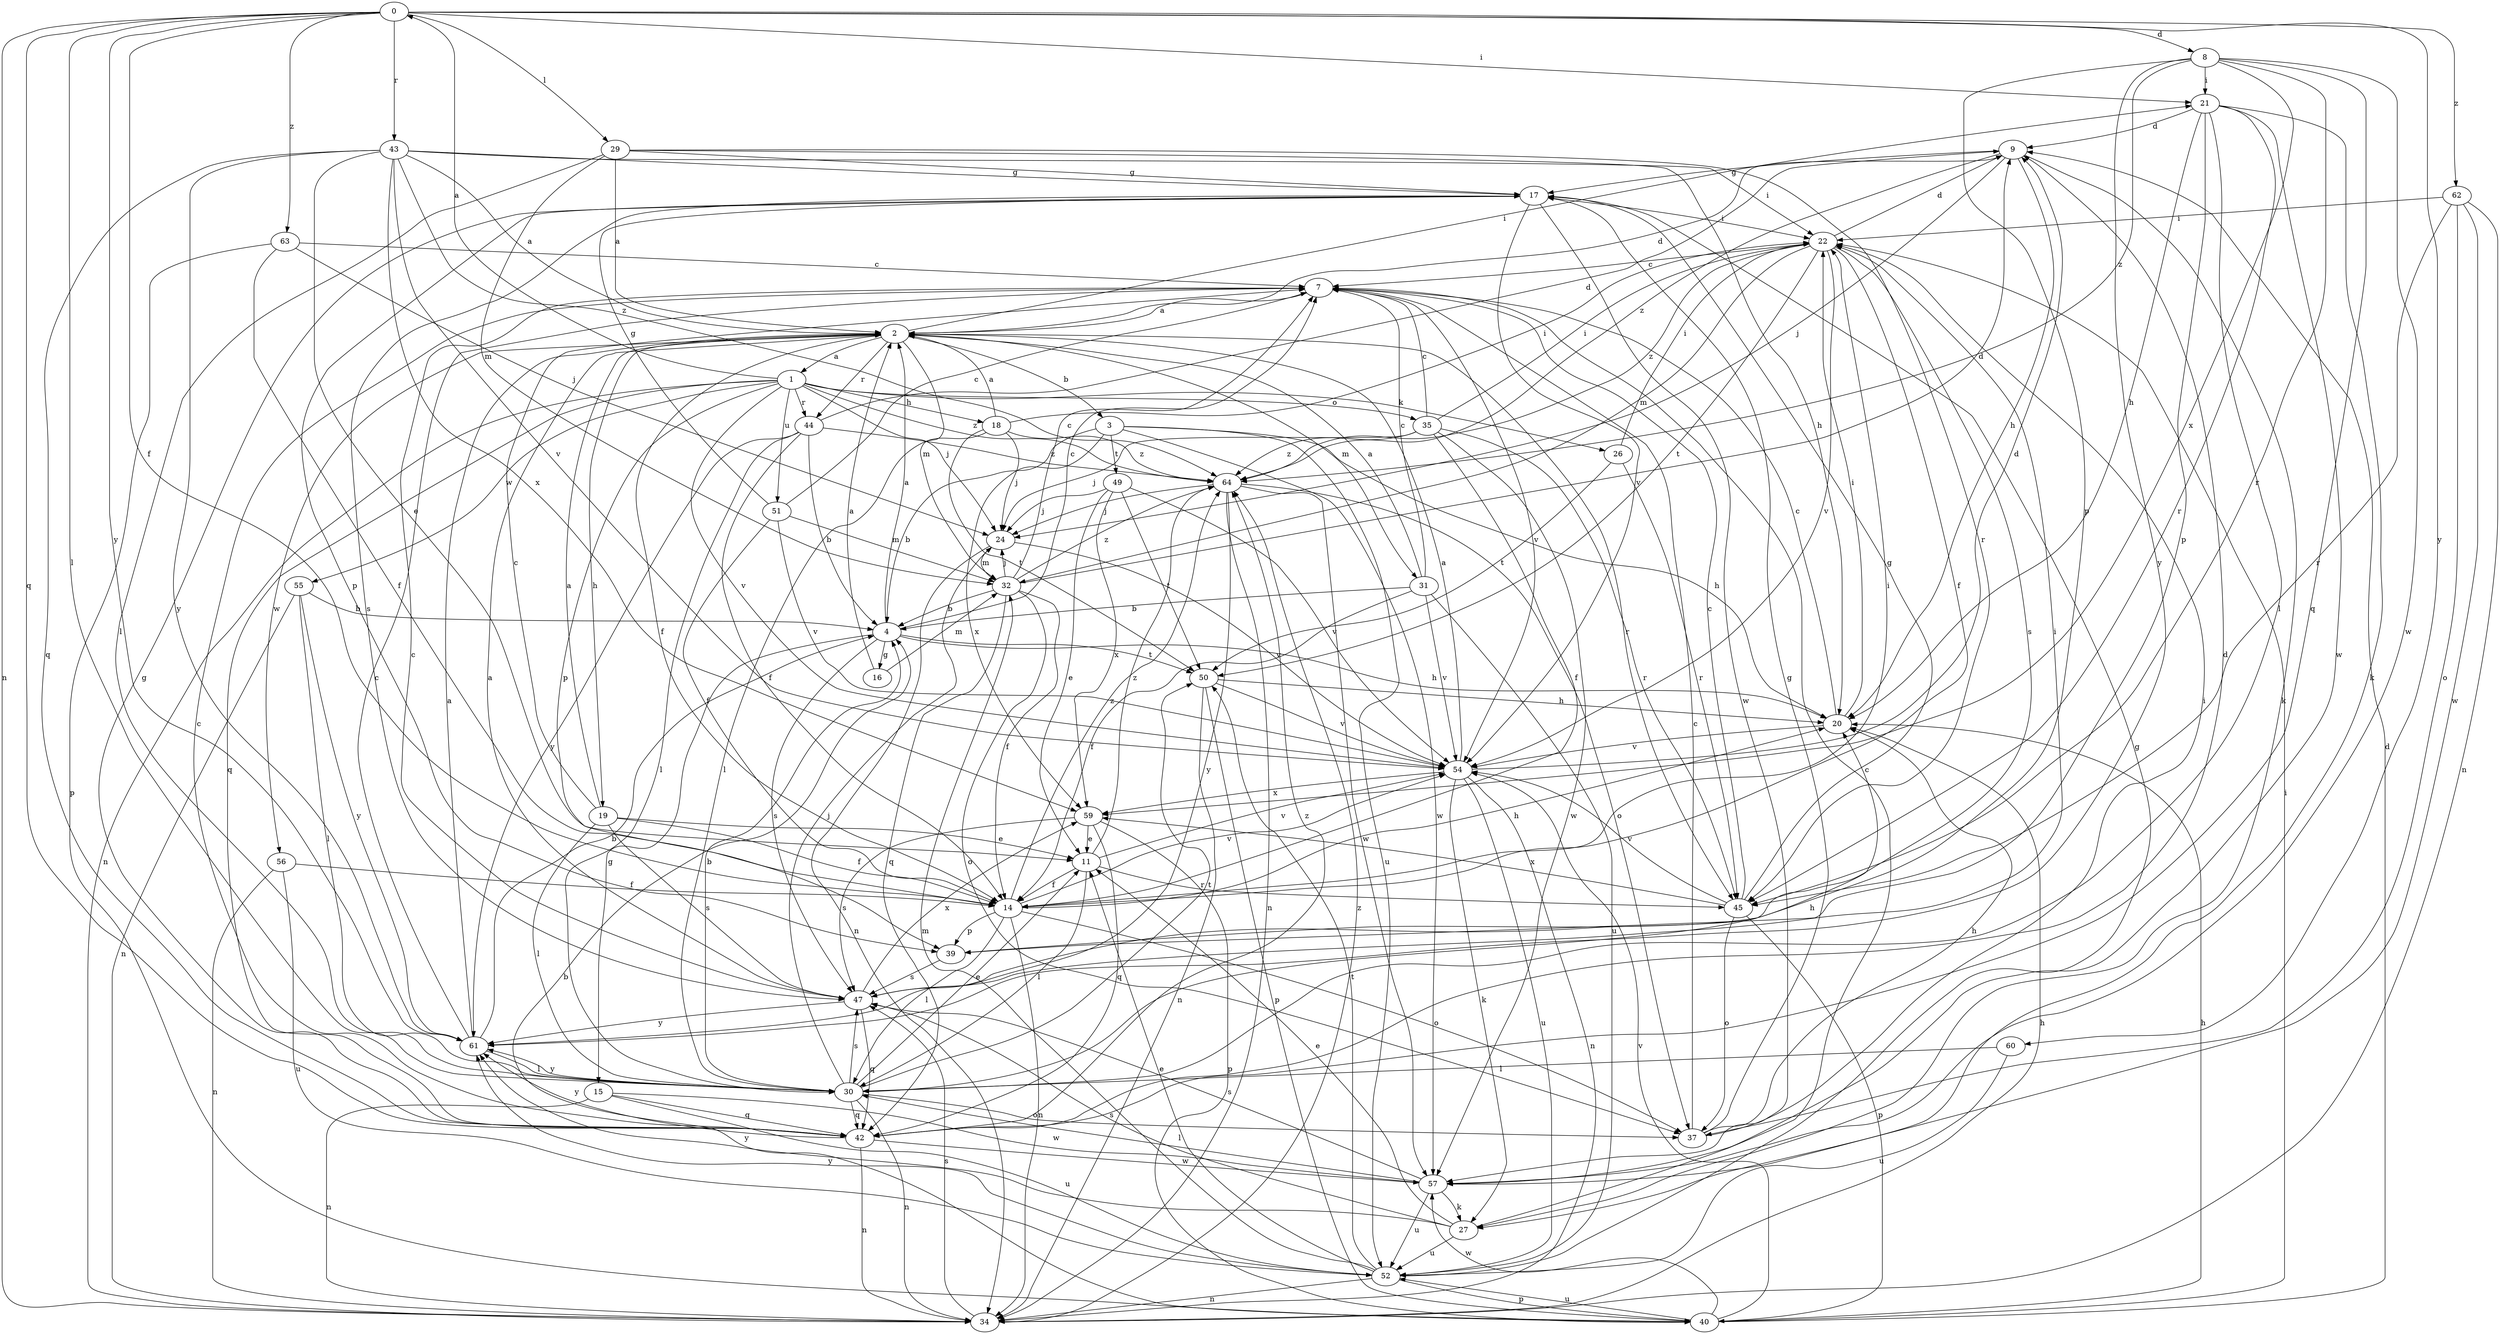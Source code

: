 strict digraph  {
0;
1;
2;
3;
4;
7;
8;
9;
11;
14;
15;
16;
17;
18;
19;
20;
21;
22;
24;
26;
27;
29;
30;
31;
32;
34;
35;
37;
39;
40;
42;
43;
44;
45;
47;
49;
50;
51;
52;
54;
55;
56;
57;
59;
60;
61;
62;
63;
64;
0 -> 8  [label=d];
0 -> 14  [label=f];
0 -> 21  [label=i];
0 -> 29  [label=l];
0 -> 30  [label=l];
0 -> 34  [label=n];
0 -> 42  [label=q];
0 -> 43  [label=r];
0 -> 60  [label=y];
0 -> 61  [label=y];
0 -> 62  [label=z];
0 -> 63  [label=z];
1 -> 0  [label=a];
1 -> 18  [label=h];
1 -> 24  [label=j];
1 -> 26  [label=k];
1 -> 34  [label=n];
1 -> 35  [label=o];
1 -> 39  [label=p];
1 -> 42  [label=q];
1 -> 44  [label=r];
1 -> 51  [label=u];
1 -> 54  [label=v];
1 -> 55  [label=w];
1 -> 64  [label=z];
2 -> 1  [label=a];
2 -> 3  [label=b];
2 -> 9  [label=d];
2 -> 14  [label=f];
2 -> 19  [label=h];
2 -> 21  [label=i];
2 -> 31  [label=m];
2 -> 32  [label=m];
2 -> 44  [label=r];
2 -> 45  [label=r];
2 -> 56  [label=w];
3 -> 4  [label=b];
3 -> 20  [label=h];
3 -> 49  [label=t];
3 -> 52  [label=u];
3 -> 57  [label=w];
3 -> 59  [label=x];
4 -> 2  [label=a];
4 -> 7  [label=c];
4 -> 15  [label=g];
4 -> 16  [label=g];
4 -> 20  [label=h];
4 -> 47  [label=s];
4 -> 50  [label=t];
7 -> 2  [label=a];
7 -> 54  [label=v];
8 -> 21  [label=i];
8 -> 39  [label=p];
8 -> 42  [label=q];
8 -> 45  [label=r];
8 -> 57  [label=w];
8 -> 59  [label=x];
8 -> 61  [label=y];
8 -> 64  [label=z];
9 -> 17  [label=g];
9 -> 20  [label=h];
9 -> 24  [label=j];
9 -> 27  [label=k];
9 -> 64  [label=z];
11 -> 14  [label=f];
11 -> 30  [label=l];
11 -> 45  [label=r];
11 -> 54  [label=v];
11 -> 64  [label=z];
14 -> 20  [label=h];
14 -> 22  [label=i];
14 -> 30  [label=l];
14 -> 34  [label=n];
14 -> 37  [label=o];
14 -> 39  [label=p];
14 -> 54  [label=v];
14 -> 64  [label=z];
15 -> 34  [label=n];
15 -> 42  [label=q];
15 -> 52  [label=u];
15 -> 57  [label=w];
16 -> 2  [label=a];
16 -> 32  [label=m];
17 -> 22  [label=i];
17 -> 39  [label=p];
17 -> 47  [label=s];
17 -> 54  [label=v];
17 -> 57  [label=w];
18 -> 2  [label=a];
18 -> 22  [label=i];
18 -> 24  [label=j];
18 -> 30  [label=l];
18 -> 50  [label=t];
18 -> 64  [label=z];
19 -> 2  [label=a];
19 -> 7  [label=c];
19 -> 11  [label=e];
19 -> 14  [label=f];
19 -> 30  [label=l];
19 -> 47  [label=s];
20 -> 7  [label=c];
20 -> 22  [label=i];
20 -> 54  [label=v];
21 -> 9  [label=d];
21 -> 20  [label=h];
21 -> 27  [label=k];
21 -> 30  [label=l];
21 -> 39  [label=p];
21 -> 45  [label=r];
21 -> 57  [label=w];
22 -> 7  [label=c];
22 -> 9  [label=d];
22 -> 14  [label=f];
22 -> 32  [label=m];
22 -> 47  [label=s];
22 -> 50  [label=t];
22 -> 54  [label=v];
22 -> 64  [label=z];
24 -> 32  [label=m];
24 -> 34  [label=n];
24 -> 54  [label=v];
26 -> 22  [label=i];
26 -> 45  [label=r];
26 -> 50  [label=t];
27 -> 7  [label=c];
27 -> 11  [label=e];
27 -> 47  [label=s];
27 -> 52  [label=u];
27 -> 61  [label=y];
29 -> 2  [label=a];
29 -> 17  [label=g];
29 -> 20  [label=h];
29 -> 30  [label=l];
29 -> 32  [label=m];
29 -> 45  [label=r];
30 -> 4  [label=b];
30 -> 11  [label=e];
30 -> 20  [label=h];
30 -> 24  [label=j];
30 -> 34  [label=n];
30 -> 37  [label=o];
30 -> 42  [label=q];
30 -> 47  [label=s];
30 -> 50  [label=t];
30 -> 61  [label=y];
31 -> 2  [label=a];
31 -> 4  [label=b];
31 -> 7  [label=c];
31 -> 14  [label=f];
31 -> 52  [label=u];
31 -> 54  [label=v];
32 -> 4  [label=b];
32 -> 7  [label=c];
32 -> 9  [label=d];
32 -> 14  [label=f];
32 -> 24  [label=j];
32 -> 37  [label=o];
32 -> 42  [label=q];
32 -> 64  [label=z];
34 -> 20  [label=h];
34 -> 47  [label=s];
34 -> 64  [label=z];
35 -> 7  [label=c];
35 -> 14  [label=f];
35 -> 22  [label=i];
35 -> 24  [label=j];
35 -> 45  [label=r];
35 -> 57  [label=w];
35 -> 64  [label=z];
37 -> 7  [label=c];
37 -> 17  [label=g];
37 -> 20  [label=h];
37 -> 22  [label=i];
39 -> 47  [label=s];
40 -> 4  [label=b];
40 -> 9  [label=d];
40 -> 20  [label=h];
40 -> 22  [label=i];
40 -> 52  [label=u];
40 -> 54  [label=v];
40 -> 57  [label=w];
42 -> 7  [label=c];
42 -> 9  [label=d];
42 -> 17  [label=g];
42 -> 34  [label=n];
42 -> 57  [label=w];
42 -> 61  [label=y];
42 -> 64  [label=z];
43 -> 2  [label=a];
43 -> 11  [label=e];
43 -> 17  [label=g];
43 -> 22  [label=i];
43 -> 42  [label=q];
43 -> 54  [label=v];
43 -> 59  [label=x];
43 -> 61  [label=y];
43 -> 64  [label=z];
44 -> 4  [label=b];
44 -> 9  [label=d];
44 -> 14  [label=f];
44 -> 30  [label=l];
44 -> 61  [label=y];
44 -> 64  [label=z];
45 -> 7  [label=c];
45 -> 17  [label=g];
45 -> 37  [label=o];
45 -> 40  [label=p];
45 -> 54  [label=v];
45 -> 59  [label=x];
47 -> 2  [label=a];
47 -> 7  [label=c];
47 -> 22  [label=i];
47 -> 42  [label=q];
47 -> 59  [label=x];
47 -> 61  [label=y];
49 -> 11  [label=e];
49 -> 24  [label=j];
49 -> 50  [label=t];
49 -> 54  [label=v];
49 -> 59  [label=x];
50 -> 20  [label=h];
50 -> 34  [label=n];
50 -> 40  [label=p];
50 -> 54  [label=v];
51 -> 7  [label=c];
51 -> 14  [label=f];
51 -> 17  [label=g];
51 -> 32  [label=m];
51 -> 54  [label=v];
52 -> 11  [label=e];
52 -> 17  [label=g];
52 -> 32  [label=m];
52 -> 34  [label=n];
52 -> 40  [label=p];
52 -> 50  [label=t];
52 -> 61  [label=y];
54 -> 2  [label=a];
54 -> 9  [label=d];
54 -> 27  [label=k];
54 -> 34  [label=n];
54 -> 52  [label=u];
54 -> 59  [label=x];
55 -> 4  [label=b];
55 -> 30  [label=l];
55 -> 34  [label=n];
55 -> 61  [label=y];
56 -> 14  [label=f];
56 -> 34  [label=n];
56 -> 52  [label=u];
57 -> 27  [label=k];
57 -> 30  [label=l];
57 -> 47  [label=s];
57 -> 52  [label=u];
59 -> 11  [label=e];
59 -> 40  [label=p];
59 -> 42  [label=q];
59 -> 47  [label=s];
60 -> 30  [label=l];
60 -> 52  [label=u];
61 -> 2  [label=a];
61 -> 4  [label=b];
61 -> 7  [label=c];
61 -> 30  [label=l];
62 -> 22  [label=i];
62 -> 34  [label=n];
62 -> 37  [label=o];
62 -> 45  [label=r];
62 -> 57  [label=w];
63 -> 7  [label=c];
63 -> 14  [label=f];
63 -> 24  [label=j];
63 -> 40  [label=p];
64 -> 24  [label=j];
64 -> 34  [label=n];
64 -> 37  [label=o];
64 -> 57  [label=w];
64 -> 61  [label=y];
}
